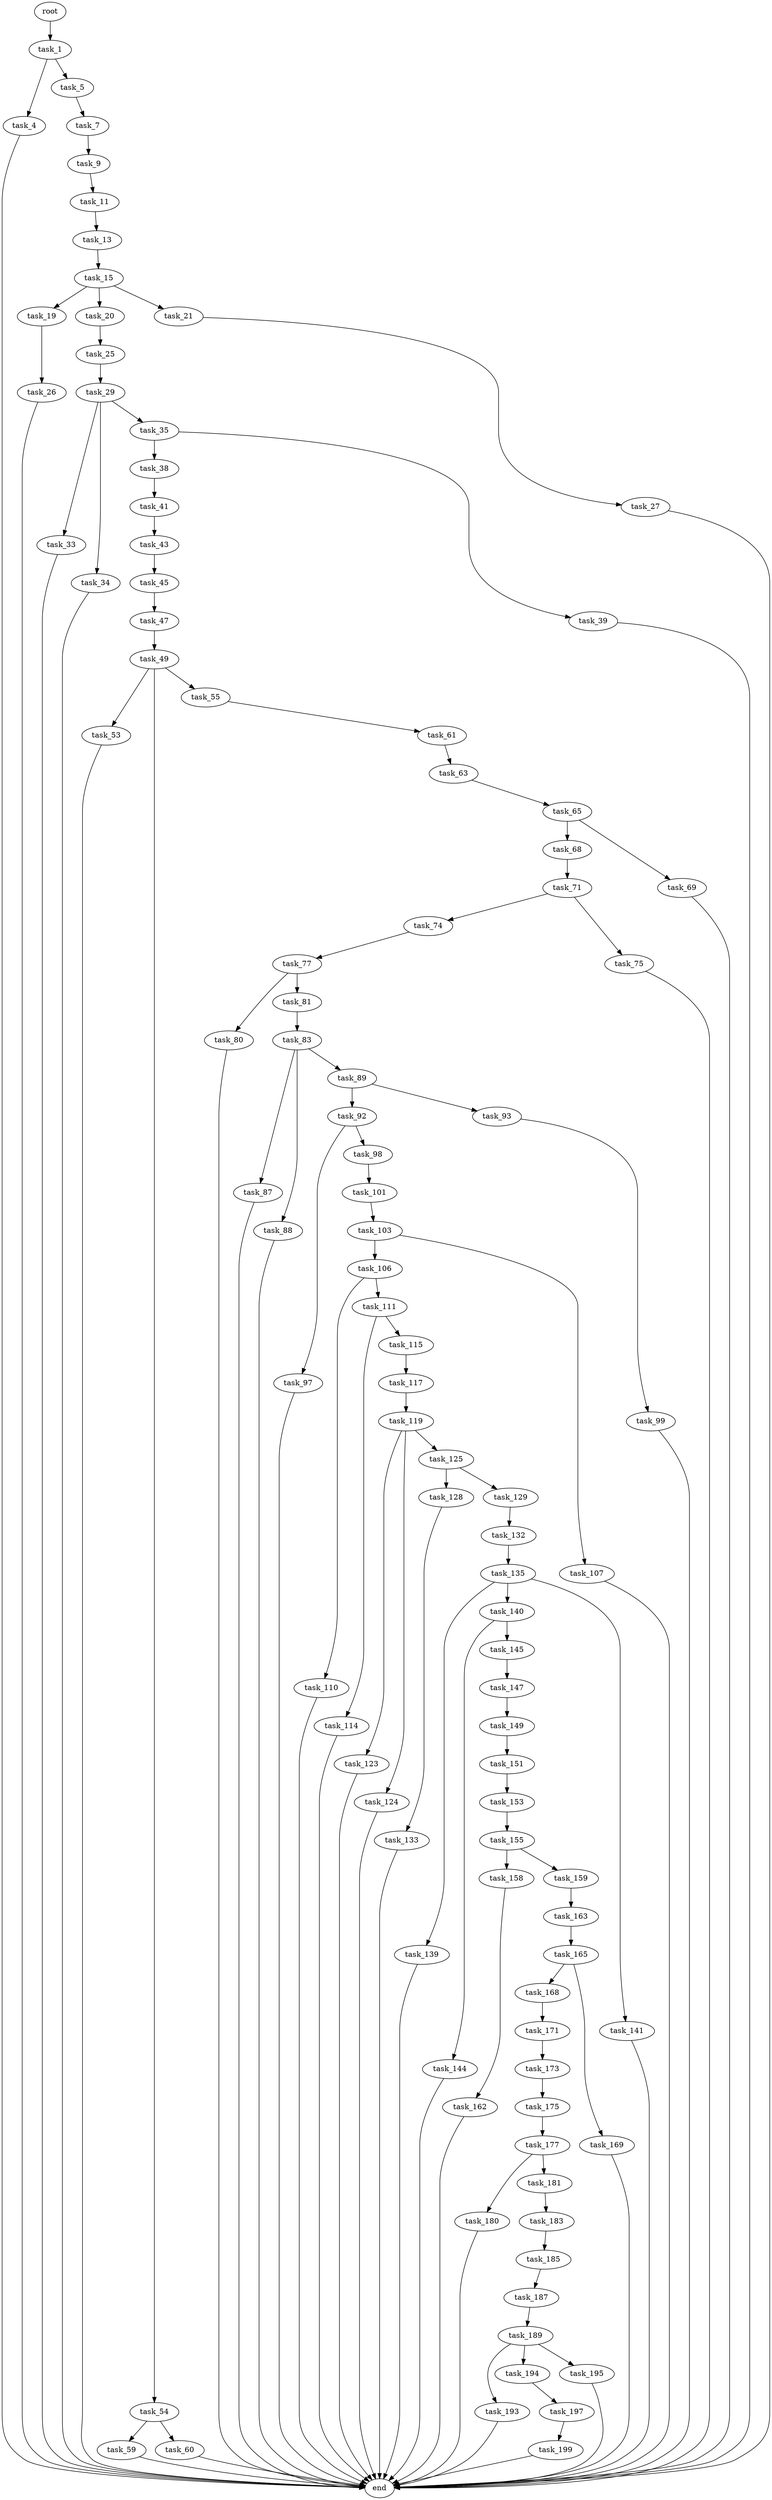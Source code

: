 digraph G {
  root [size="0.000000"];
  task_1 [size="18884881992.000000"];
  task_4 [size="12283211835.000000"];
  task_5 [size="12873007755.000000"];
  task_7 [size="7659641403.000000"];
  task_9 [size="432493900265.000000"];
  task_11 [size="28991029248.000000"];
  task_13 [size="518062684934.000000"];
  task_15 [size="68719476736.000000"];
  task_19 [size="1073741824000.000000"];
  task_20 [size="28991029248.000000"];
  task_21 [size="372872148959.000000"];
  task_25 [size="20177021709.000000"];
  task_26 [size="28922381172.000000"];
  task_27 [size="231928233984.000000"];
  task_29 [size="782757789696.000000"];
  task_33 [size="12007167978.000000"];
  task_34 [size="782757789696.000000"];
  task_35 [size="60189108469.000000"];
  task_38 [size="5774001821.000000"];
  task_39 [size="782757789696.000000"];
  task_41 [size="68719476736.000000"];
  task_43 [size="47165864180.000000"];
  task_45 [size="134217728000.000000"];
  task_47 [size="582885358965.000000"];
  task_49 [size="10132181287.000000"];
  task_53 [size="634921240015.000000"];
  task_54 [size="161108353237.000000"];
  task_55 [size="636441661952.000000"];
  task_59 [size="68719476736.000000"];
  task_60 [size="3018341854.000000"];
  task_61 [size="368293445632.000000"];
  task_63 [size="368293445632.000000"];
  task_65 [size="229249862040.000000"];
  task_68 [size="1073741824000.000000"];
  task_69 [size="4462944509.000000"];
  task_71 [size="134217728000.000000"];
  task_74 [size="484573802711.000000"];
  task_75 [size="24637244620.000000"];
  task_77 [size="63481155583.000000"];
  task_80 [size="41407117704.000000"];
  task_81 [size="8589934592.000000"];
  task_83 [size="373115651883.000000"];
  task_87 [size="17714027978.000000"];
  task_88 [size="512989699578.000000"];
  task_89 [size="51688496051.000000"];
  task_92 [size="8589934592.000000"];
  task_93 [size="91956338387.000000"];
  task_97 [size="32107138622.000000"];
  task_98 [size="549755813888.000000"];
  task_99 [size="782757789696.000000"];
  task_101 [size="68719476736.000000"];
  task_103 [size="7226533710.000000"];
  task_106 [size="46197184879.000000"];
  task_107 [size="1001585509065.000000"];
  task_110 [size="270403813216.000000"];
  task_111 [size="10622940693.000000"];
  task_114 [size="20438627190.000000"];
  task_115 [size="368293445632.000000"];
  task_117 [size="106608040336.000000"];
  task_119 [size="63292336582.000000"];
  task_123 [size="881463444993.000000"];
  task_124 [size="68719476736.000000"];
  task_125 [size="7188663786.000000"];
  task_128 [size="2830622772.000000"];
  task_129 [size="21806133995.000000"];
  task_132 [size="134217728000.000000"];
  task_133 [size="68719476736.000000"];
  task_135 [size="7062428949.000000"];
  task_139 [size="1578181414.000000"];
  task_140 [size="8589934592.000000"];
  task_141 [size="30121349121.000000"];
  task_144 [size="1197151666361.000000"];
  task_145 [size="306890278360.000000"];
  task_147 [size="1073741824000.000000"];
  task_149 [size="4053141667.000000"];
  task_151 [size="68719476736.000000"];
  task_153 [size="549755813888.000000"];
  task_155 [size="676070328658.000000"];
  task_158 [size="134217728000.000000"];
  task_159 [size="190141564827.000000"];
  task_162 [size="231928233984.000000"];
  task_163 [size="9641261357.000000"];
  task_165 [size="368293445632.000000"];
  task_168 [size="1471363143.000000"];
  task_169 [size="8589934592.000000"];
  task_171 [size="28991029248.000000"];
  task_173 [size="27371564487.000000"];
  task_175 [size="628975495245.000000"];
  task_177 [size="294202202103.000000"];
  task_180 [size="1126800410583.000000"];
  task_181 [size="68719476736.000000"];
  task_183 [size="368293445632.000000"];
  task_185 [size="1073741824000.000000"];
  task_187 [size="10925044226.000000"];
  task_189 [size="8589934592.000000"];
  task_193 [size="368293445632.000000"];
  task_194 [size="123752661215.000000"];
  task_195 [size="782757789696.000000"];
  task_197 [size="5702468008.000000"];
  task_199 [size="85356475941.000000"];
  end [size="0.000000"];

  root -> task_1 [size="1.000000"];
  task_1 -> task_4 [size="75497472.000000"];
  task_1 -> task_5 [size="75497472.000000"];
  task_4 -> end [size="1.000000"];
  task_5 -> task_7 [size="209715200.000000"];
  task_7 -> task_9 [size="411041792.000000"];
  task_9 -> task_11 [size="301989888.000000"];
  task_11 -> task_13 [size="75497472.000000"];
  task_13 -> task_15 [size="411041792.000000"];
  task_15 -> task_19 [size="134217728.000000"];
  task_15 -> task_20 [size="134217728.000000"];
  task_15 -> task_21 [size="134217728.000000"];
  task_19 -> task_26 [size="838860800.000000"];
  task_20 -> task_25 [size="75497472.000000"];
  task_21 -> task_27 [size="536870912.000000"];
  task_25 -> task_29 [size="411041792.000000"];
  task_26 -> end [size="1.000000"];
  task_27 -> end [size="1.000000"];
  task_29 -> task_33 [size="679477248.000000"];
  task_29 -> task_34 [size="679477248.000000"];
  task_29 -> task_35 [size="679477248.000000"];
  task_33 -> end [size="1.000000"];
  task_34 -> end [size="1.000000"];
  task_35 -> task_38 [size="134217728.000000"];
  task_35 -> task_39 [size="134217728.000000"];
  task_38 -> task_41 [size="679477248.000000"];
  task_39 -> end [size="1.000000"];
  task_41 -> task_43 [size="134217728.000000"];
  task_43 -> task_45 [size="33554432.000000"];
  task_45 -> task_47 [size="209715200.000000"];
  task_47 -> task_49 [size="411041792.000000"];
  task_49 -> task_53 [size="536870912.000000"];
  task_49 -> task_54 [size="536870912.000000"];
  task_49 -> task_55 [size="536870912.000000"];
  task_53 -> end [size="1.000000"];
  task_54 -> task_59 [size="679477248.000000"];
  task_54 -> task_60 [size="679477248.000000"];
  task_55 -> task_61 [size="679477248.000000"];
  task_59 -> end [size="1.000000"];
  task_60 -> end [size="1.000000"];
  task_61 -> task_63 [size="411041792.000000"];
  task_63 -> task_65 [size="411041792.000000"];
  task_65 -> task_68 [size="209715200.000000"];
  task_65 -> task_69 [size="209715200.000000"];
  task_68 -> task_71 [size="838860800.000000"];
  task_69 -> end [size="1.000000"];
  task_71 -> task_74 [size="209715200.000000"];
  task_71 -> task_75 [size="209715200.000000"];
  task_74 -> task_77 [size="301989888.000000"];
  task_75 -> end [size="1.000000"];
  task_77 -> task_80 [size="75497472.000000"];
  task_77 -> task_81 [size="75497472.000000"];
  task_80 -> end [size="1.000000"];
  task_81 -> task_83 [size="33554432.000000"];
  task_83 -> task_87 [size="301989888.000000"];
  task_83 -> task_88 [size="301989888.000000"];
  task_83 -> task_89 [size="301989888.000000"];
  task_87 -> end [size="1.000000"];
  task_88 -> end [size="1.000000"];
  task_89 -> task_92 [size="838860800.000000"];
  task_89 -> task_93 [size="838860800.000000"];
  task_92 -> task_97 [size="33554432.000000"];
  task_92 -> task_98 [size="33554432.000000"];
  task_93 -> task_99 [size="75497472.000000"];
  task_97 -> end [size="1.000000"];
  task_98 -> task_101 [size="536870912.000000"];
  task_99 -> end [size="1.000000"];
  task_101 -> task_103 [size="134217728.000000"];
  task_103 -> task_106 [size="679477248.000000"];
  task_103 -> task_107 [size="679477248.000000"];
  task_106 -> task_110 [size="838860800.000000"];
  task_106 -> task_111 [size="838860800.000000"];
  task_107 -> end [size="1.000000"];
  task_110 -> end [size="1.000000"];
  task_111 -> task_114 [size="536870912.000000"];
  task_111 -> task_115 [size="536870912.000000"];
  task_114 -> end [size="1.000000"];
  task_115 -> task_117 [size="411041792.000000"];
  task_117 -> task_119 [size="75497472.000000"];
  task_119 -> task_123 [size="75497472.000000"];
  task_119 -> task_124 [size="75497472.000000"];
  task_119 -> task_125 [size="75497472.000000"];
  task_123 -> end [size="1.000000"];
  task_124 -> end [size="1.000000"];
  task_125 -> task_128 [size="411041792.000000"];
  task_125 -> task_129 [size="411041792.000000"];
  task_128 -> task_133 [size="301989888.000000"];
  task_129 -> task_132 [size="536870912.000000"];
  task_132 -> task_135 [size="209715200.000000"];
  task_133 -> end [size="1.000000"];
  task_135 -> task_139 [size="411041792.000000"];
  task_135 -> task_140 [size="411041792.000000"];
  task_135 -> task_141 [size="411041792.000000"];
  task_139 -> end [size="1.000000"];
  task_140 -> task_144 [size="33554432.000000"];
  task_140 -> task_145 [size="33554432.000000"];
  task_141 -> end [size="1.000000"];
  task_144 -> end [size="1.000000"];
  task_145 -> task_147 [size="536870912.000000"];
  task_147 -> task_149 [size="838860800.000000"];
  task_149 -> task_151 [size="75497472.000000"];
  task_151 -> task_153 [size="134217728.000000"];
  task_153 -> task_155 [size="536870912.000000"];
  task_155 -> task_158 [size="679477248.000000"];
  task_155 -> task_159 [size="679477248.000000"];
  task_158 -> task_162 [size="209715200.000000"];
  task_159 -> task_163 [size="209715200.000000"];
  task_162 -> end [size="1.000000"];
  task_163 -> task_165 [size="838860800.000000"];
  task_165 -> task_168 [size="411041792.000000"];
  task_165 -> task_169 [size="411041792.000000"];
  task_168 -> task_171 [size="75497472.000000"];
  task_169 -> end [size="1.000000"];
  task_171 -> task_173 [size="75497472.000000"];
  task_173 -> task_175 [size="679477248.000000"];
  task_175 -> task_177 [size="411041792.000000"];
  task_177 -> task_180 [size="679477248.000000"];
  task_177 -> task_181 [size="679477248.000000"];
  task_180 -> end [size="1.000000"];
  task_181 -> task_183 [size="134217728.000000"];
  task_183 -> task_185 [size="411041792.000000"];
  task_185 -> task_187 [size="838860800.000000"];
  task_187 -> task_189 [size="209715200.000000"];
  task_189 -> task_193 [size="33554432.000000"];
  task_189 -> task_194 [size="33554432.000000"];
  task_189 -> task_195 [size="33554432.000000"];
  task_193 -> end [size="1.000000"];
  task_194 -> task_197 [size="134217728.000000"];
  task_195 -> end [size="1.000000"];
  task_197 -> task_199 [size="301989888.000000"];
  task_199 -> end [size="1.000000"];
}
